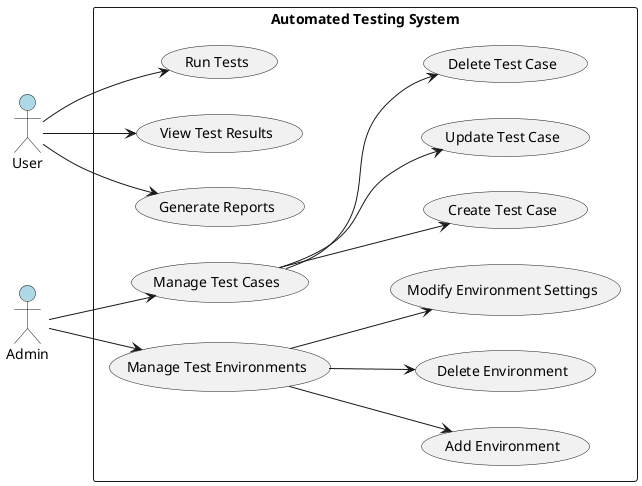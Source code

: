@startuml
left to right direction
skinparam actor {
  BackgroundColor LightBlue
}

actor User
actor Admin

rectangle "Automated Testing System" {
  User --> (Run Tests)
  User --> (View Test Results)
  User --> (Generate Reports)

  Admin --> (Manage Test Cases)
  Admin --> (Manage Test Environments)

  (Manage Test Cases) --> (Create Test Case)
  (Manage Test Cases) --> (Update Test Case)
  (Manage Test Cases) --> (Delete Test Case)

  (Manage Test Environments) --> (Add Environment)
  (Manage Test Environments) --> (Delete Environment)
  (Manage Test Environments) --> (Modify Environment Settings)
}

@enduml
